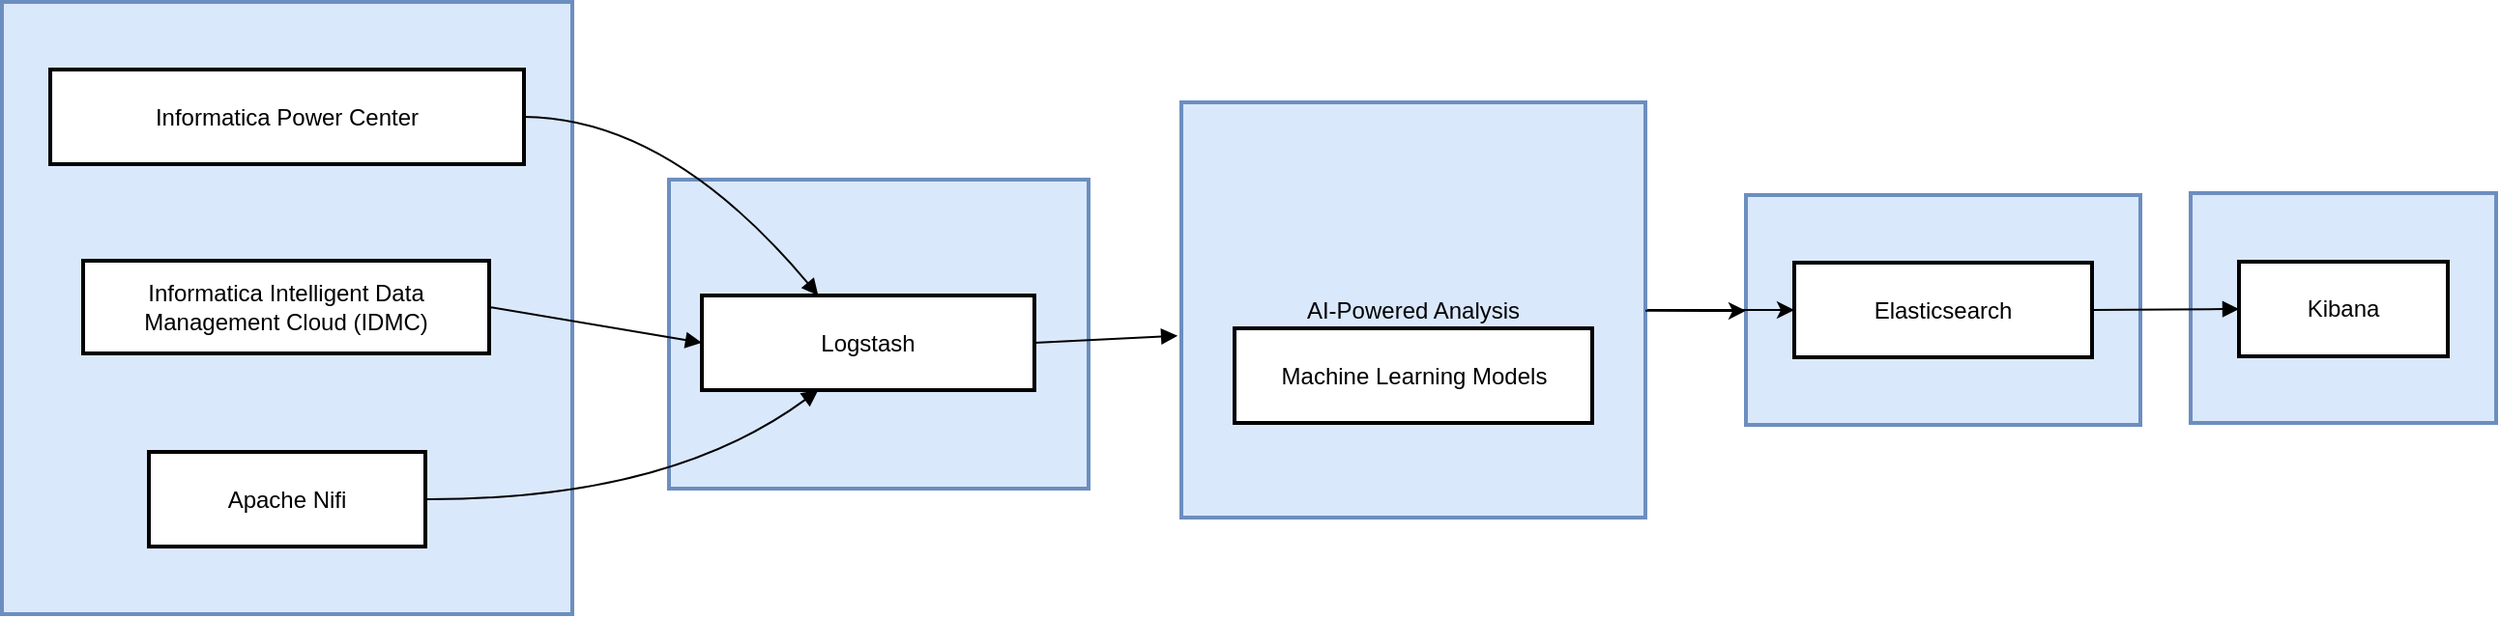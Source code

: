 <mxfile version="24.8.6">
  <diagram name="Page-1" id="T3FjywYhyZaeFkoowyEr">
    <mxGraphModel dx="1318" dy="511" grid="1" gridSize="10" guides="1" tooltips="1" connect="1" arrows="1" fold="1" page="1" pageScale="1" pageWidth="850" pageHeight="1100" math="0" shadow="0">
      <root>
        <mxCell id="0" />
        <mxCell id="1" parent="0" />
        <mxCell id="2" value="Kibana Dashboard" style="whiteSpace=wrap;strokeWidth=2;fillColor=#dae8fc;strokeColor=#6c8ebf;" parent="1" vertex="1">
          <mxGeometry x="1140" y="107" width="158" height="119" as="geometry" />
        </mxCell>
        <mxCell id="3" value="Elasticsearch" style="whiteSpace=wrap;strokeWidth=2;fillColor=#dae8fc;strokeColor=#6c8ebf;" parent="1" vertex="1">
          <mxGeometry x="910" y="108" width="204" height="119" as="geometry" />
        </mxCell>
        <mxCell id="4" value="" style="whiteSpace=wrap;strokeWidth=2;fillColor=#dae8fc;strokeColor=#6c8ebf;" parent="1" vertex="1">
          <mxGeometry x="353" y="100" width="217" height="160" as="geometry" />
        </mxCell>
        <mxCell id="5" value="" style="whiteSpace=wrap;strokeWidth=2;labelBackgroundColor=default;fillColor=#dae8fc;strokeColor=#6c8ebf;" parent="1" vertex="1">
          <mxGeometry x="8" y="8" width="295" height="317" as="geometry" />
        </mxCell>
        <mxCell id="6" value="Informatica Power Center" style="whiteSpace=wrap;strokeWidth=2;" parent="1" vertex="1">
          <mxGeometry x="33" y="43" width="245" height="49" as="geometry" />
        </mxCell>
        <mxCell id="7" value="Informatica Intelligent Data Management Cloud (IDMC)" style="whiteSpace=wrap;strokeWidth=2;" parent="1" vertex="1">
          <mxGeometry x="50" y="142" width="210" height="48" as="geometry" />
        </mxCell>
        <mxCell id="8" value="Apache Nifi" style="whiteSpace=wrap;strokeWidth=2;" parent="1" vertex="1">
          <mxGeometry x="84" y="241" width="143" height="49" as="geometry" />
        </mxCell>
        <mxCell id="9" value="Logstash" style="whiteSpace=wrap;strokeWidth=2;" parent="1" vertex="1">
          <mxGeometry x="370" y="160" width="172" height="49" as="geometry" />
        </mxCell>
        <mxCell id="10" value="Elasticsearch" style="whiteSpace=wrap;strokeWidth=2;" parent="1" vertex="1">
          <mxGeometry x="935" y="143" width="154" height="49" as="geometry" />
        </mxCell>
        <mxCell id="11" value="Kibana" style="whiteSpace=wrap;strokeWidth=2;" parent="1" vertex="1">
          <mxGeometry x="1165" y="142.5" width="108" height="49" as="geometry" />
        </mxCell>
        <mxCell id="12" value="" style="curved=1;startArrow=none;endArrow=block;exitX=1;exitY=0.5;entryX=0.35;entryY=0;" parent="1" source="6" target="9" edge="1">
          <mxGeometry relative="1" as="geometry">
            <Array as="points">
              <mxPoint x="353" y="68" />
            </Array>
          </mxGeometry>
        </mxCell>
        <mxCell id="13" value="" style="curved=1;startArrow=none;endArrow=block;exitX=0.99;exitY=0.5;entryX=0;entryY=0.5;" parent="1" source="7" target="9" edge="1">
          <mxGeometry relative="1" as="geometry">
            <Array as="points" />
          </mxGeometry>
        </mxCell>
        <mxCell id="14" value="" style="curved=1;startArrow=none;endArrow=block;exitX=1;exitY=0.5;entryX=0.35;entryY=1;" parent="1" source="8" target="9" edge="1">
          <mxGeometry relative="1" as="geometry">
            <Array as="points">
              <mxPoint x="353" y="266" />
            </Array>
          </mxGeometry>
        </mxCell>
        <mxCell id="15" value="" style="curved=1;startArrow=none;endArrow=block;exitX=1;exitY=0.5;entryX=-0.008;entryY=0.562;entryDx=0;entryDy=0;entryPerimeter=0;" parent="1" source="9" target="kcLdolbtI0Tte_ym9nf0-17" edge="1">
          <mxGeometry relative="1" as="geometry">
            <Array as="points" />
          </mxGeometry>
        </mxCell>
        <mxCell id="16" value="" style="curved=1;startArrow=none;endArrow=block;exitX=1;exitY=0.5;entryX=0;entryY=0.5;" parent="1" source="10" target="11" edge="1">
          <mxGeometry relative="1" as="geometry">
            <Array as="points" />
          </mxGeometry>
        </mxCell>
        <mxCell id="kcLdolbtI0Tte_ym9nf0-25" value="" style="edgeStyle=orthogonalEdgeStyle;rounded=0;orthogonalLoop=1;jettySize=auto;html=1;" edge="1" parent="1" source="kcLdolbtI0Tte_ym9nf0-17" target="10">
          <mxGeometry relative="1" as="geometry" />
        </mxCell>
        <mxCell id="kcLdolbtI0Tte_ym9nf0-17" value="AI-Powered Analysis" style="whiteSpace=wrap;strokeWidth=2;fillColor=#dae8fc;strokeColor=#6c8ebf;" vertex="1" parent="1">
          <mxGeometry x="618" y="60" width="240" height="215" as="geometry" />
        </mxCell>
        <mxCell id="kcLdolbtI0Tte_ym9nf0-18" value="Machine Learning Models" style="whiteSpace=wrap;strokeWidth=2;" vertex="1" parent="1">
          <mxGeometry x="645.5" y="177" width="185" height="49" as="geometry" />
        </mxCell>
        <mxCell id="kcLdolbtI0Tte_ym9nf0-24" value="" style="endArrow=classic;html=1;rounded=0;" edge="1" parent="1" source="kcLdolbtI0Tte_ym9nf0-17" target="3">
          <mxGeometry width="50" height="50" relative="1" as="geometry">
            <mxPoint x="860" y="160" as="sourcePoint" />
            <mxPoint x="880" y="107" as="targetPoint" />
            <Array as="points">
              <mxPoint x="890" y="168" />
            </Array>
          </mxGeometry>
        </mxCell>
      </root>
    </mxGraphModel>
  </diagram>
</mxfile>
